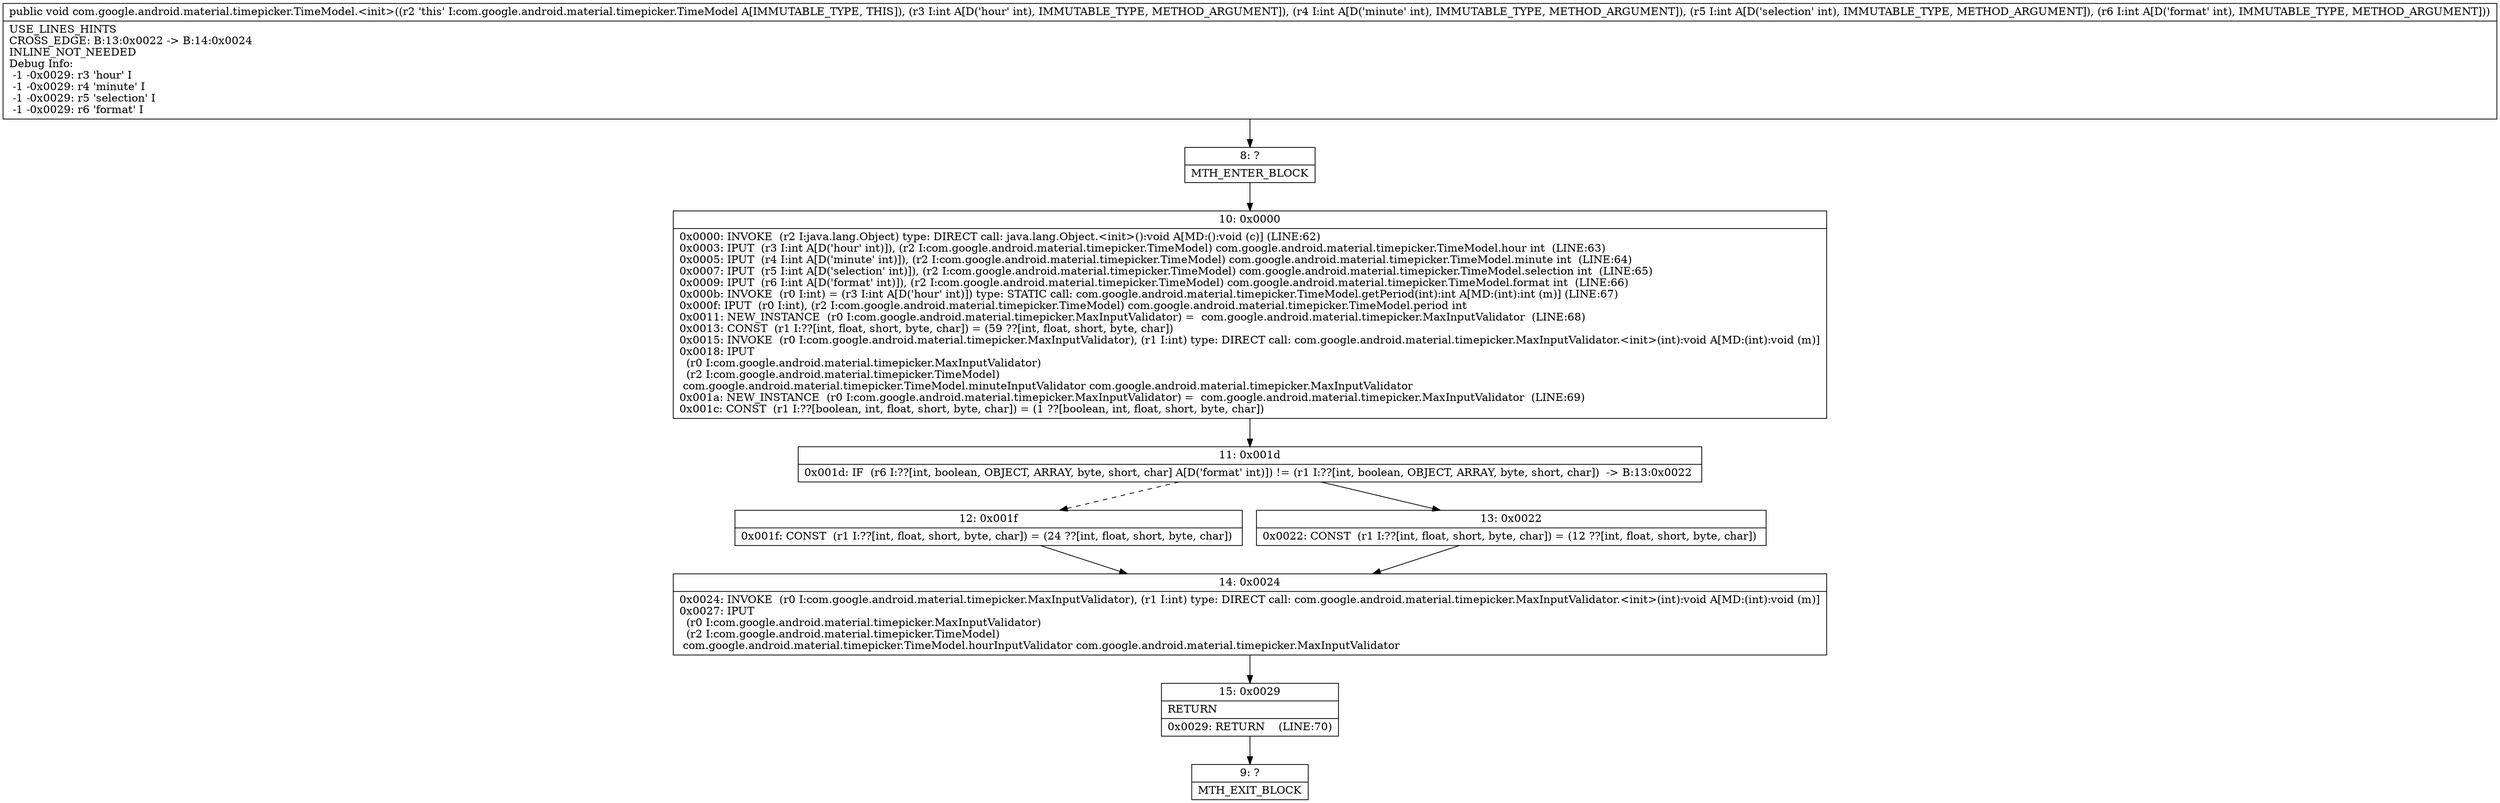 digraph "CFG forcom.google.android.material.timepicker.TimeModel.\<init\>(IIII)V" {
Node_8 [shape=record,label="{8\:\ ?|MTH_ENTER_BLOCK\l}"];
Node_10 [shape=record,label="{10\:\ 0x0000|0x0000: INVOKE  (r2 I:java.lang.Object) type: DIRECT call: java.lang.Object.\<init\>():void A[MD:():void (c)] (LINE:62)\l0x0003: IPUT  (r3 I:int A[D('hour' int)]), (r2 I:com.google.android.material.timepicker.TimeModel) com.google.android.material.timepicker.TimeModel.hour int  (LINE:63)\l0x0005: IPUT  (r4 I:int A[D('minute' int)]), (r2 I:com.google.android.material.timepicker.TimeModel) com.google.android.material.timepicker.TimeModel.minute int  (LINE:64)\l0x0007: IPUT  (r5 I:int A[D('selection' int)]), (r2 I:com.google.android.material.timepicker.TimeModel) com.google.android.material.timepicker.TimeModel.selection int  (LINE:65)\l0x0009: IPUT  (r6 I:int A[D('format' int)]), (r2 I:com.google.android.material.timepicker.TimeModel) com.google.android.material.timepicker.TimeModel.format int  (LINE:66)\l0x000b: INVOKE  (r0 I:int) = (r3 I:int A[D('hour' int)]) type: STATIC call: com.google.android.material.timepicker.TimeModel.getPeriod(int):int A[MD:(int):int (m)] (LINE:67)\l0x000f: IPUT  (r0 I:int), (r2 I:com.google.android.material.timepicker.TimeModel) com.google.android.material.timepicker.TimeModel.period int \l0x0011: NEW_INSTANCE  (r0 I:com.google.android.material.timepicker.MaxInputValidator) =  com.google.android.material.timepicker.MaxInputValidator  (LINE:68)\l0x0013: CONST  (r1 I:??[int, float, short, byte, char]) = (59 ??[int, float, short, byte, char]) \l0x0015: INVOKE  (r0 I:com.google.android.material.timepicker.MaxInputValidator), (r1 I:int) type: DIRECT call: com.google.android.material.timepicker.MaxInputValidator.\<init\>(int):void A[MD:(int):void (m)]\l0x0018: IPUT  \l  (r0 I:com.google.android.material.timepicker.MaxInputValidator)\l  (r2 I:com.google.android.material.timepicker.TimeModel)\l com.google.android.material.timepicker.TimeModel.minuteInputValidator com.google.android.material.timepicker.MaxInputValidator \l0x001a: NEW_INSTANCE  (r0 I:com.google.android.material.timepicker.MaxInputValidator) =  com.google.android.material.timepicker.MaxInputValidator  (LINE:69)\l0x001c: CONST  (r1 I:??[boolean, int, float, short, byte, char]) = (1 ??[boolean, int, float, short, byte, char]) \l}"];
Node_11 [shape=record,label="{11\:\ 0x001d|0x001d: IF  (r6 I:??[int, boolean, OBJECT, ARRAY, byte, short, char] A[D('format' int)]) != (r1 I:??[int, boolean, OBJECT, ARRAY, byte, short, char])  \-\> B:13:0x0022 \l}"];
Node_12 [shape=record,label="{12\:\ 0x001f|0x001f: CONST  (r1 I:??[int, float, short, byte, char]) = (24 ??[int, float, short, byte, char]) \l}"];
Node_14 [shape=record,label="{14\:\ 0x0024|0x0024: INVOKE  (r0 I:com.google.android.material.timepicker.MaxInputValidator), (r1 I:int) type: DIRECT call: com.google.android.material.timepicker.MaxInputValidator.\<init\>(int):void A[MD:(int):void (m)]\l0x0027: IPUT  \l  (r0 I:com.google.android.material.timepicker.MaxInputValidator)\l  (r2 I:com.google.android.material.timepicker.TimeModel)\l com.google.android.material.timepicker.TimeModel.hourInputValidator com.google.android.material.timepicker.MaxInputValidator \l}"];
Node_15 [shape=record,label="{15\:\ 0x0029|RETURN\l|0x0029: RETURN    (LINE:70)\l}"];
Node_9 [shape=record,label="{9\:\ ?|MTH_EXIT_BLOCK\l}"];
Node_13 [shape=record,label="{13\:\ 0x0022|0x0022: CONST  (r1 I:??[int, float, short, byte, char]) = (12 ??[int, float, short, byte, char]) \l}"];
MethodNode[shape=record,label="{public void com.google.android.material.timepicker.TimeModel.\<init\>((r2 'this' I:com.google.android.material.timepicker.TimeModel A[IMMUTABLE_TYPE, THIS]), (r3 I:int A[D('hour' int), IMMUTABLE_TYPE, METHOD_ARGUMENT]), (r4 I:int A[D('minute' int), IMMUTABLE_TYPE, METHOD_ARGUMENT]), (r5 I:int A[D('selection' int), IMMUTABLE_TYPE, METHOD_ARGUMENT]), (r6 I:int A[D('format' int), IMMUTABLE_TYPE, METHOD_ARGUMENT]))  | USE_LINES_HINTS\lCROSS_EDGE: B:13:0x0022 \-\> B:14:0x0024\lINLINE_NOT_NEEDED\lDebug Info:\l  \-1 \-0x0029: r3 'hour' I\l  \-1 \-0x0029: r4 'minute' I\l  \-1 \-0x0029: r5 'selection' I\l  \-1 \-0x0029: r6 'format' I\l}"];
MethodNode -> Node_8;Node_8 -> Node_10;
Node_10 -> Node_11;
Node_11 -> Node_12[style=dashed];
Node_11 -> Node_13;
Node_12 -> Node_14;
Node_14 -> Node_15;
Node_15 -> Node_9;
Node_13 -> Node_14;
}

